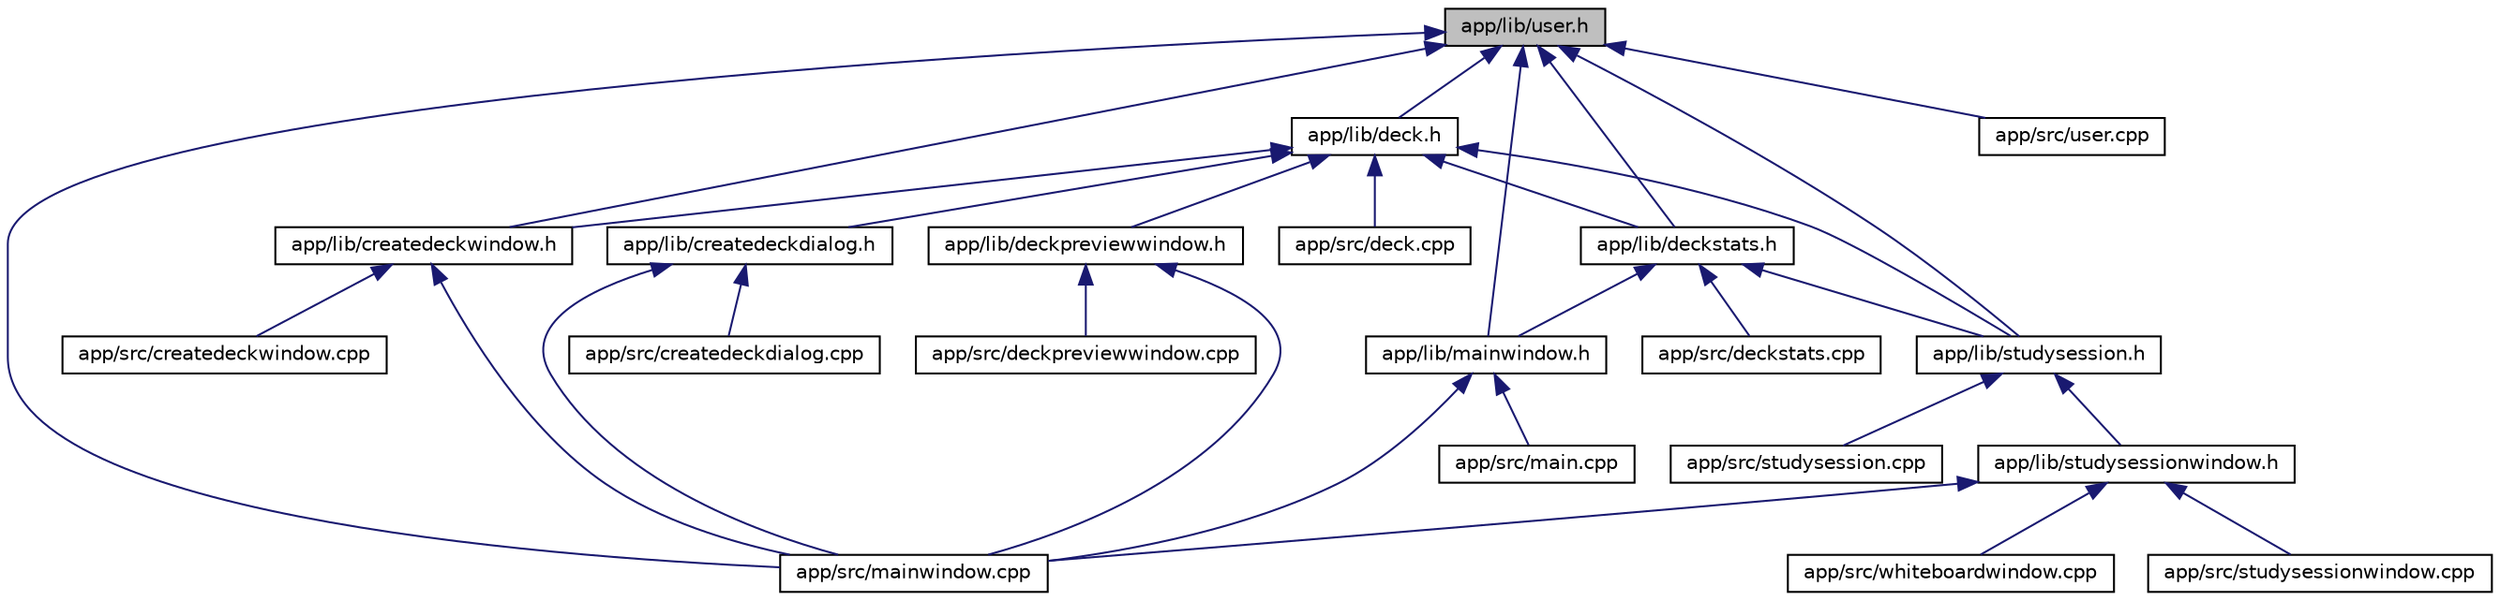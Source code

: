 digraph "app/lib/user.h"
{
 // LATEX_PDF_SIZE
  edge [fontname="Helvetica",fontsize="10",labelfontname="Helvetica",labelfontsize="10"];
  node [fontname="Helvetica",fontsize="10",shape=record];
  Node1 [label="app/lib/user.h",height=0.2,width=0.4,color="black", fillcolor="grey75", style="filled", fontcolor="black",tooltip=" "];
  Node1 -> Node2 [dir="back",color="midnightblue",fontsize="10",style="solid"];
  Node2 [label="app/lib/createdeckwindow.h",height=0.2,width=0.4,color="black", fillcolor="white", style="filled",URL="$createdeckwindow_8h.html",tooltip=" "];
  Node2 -> Node3 [dir="back",color="midnightblue",fontsize="10",style="solid"];
  Node3 [label="app/src/createdeckwindow.cpp",height=0.2,width=0.4,color="black", fillcolor="white", style="filled",URL="$createdeckwindow_8cpp.html",tooltip=" "];
  Node2 -> Node4 [dir="back",color="midnightblue",fontsize="10",style="solid"];
  Node4 [label="app/src/mainwindow.cpp",height=0.2,width=0.4,color="black", fillcolor="white", style="filled",URL="$mainwindow_8cpp.html",tooltip=" "];
  Node1 -> Node5 [dir="back",color="midnightblue",fontsize="10",style="solid"];
  Node5 [label="app/lib/deck.h",height=0.2,width=0.4,color="black", fillcolor="white", style="filled",URL="$deck_8h.html",tooltip=" "];
  Node5 -> Node6 [dir="back",color="midnightblue",fontsize="10",style="solid"];
  Node6 [label="app/lib/createdeckdialog.h",height=0.2,width=0.4,color="black", fillcolor="white", style="filled",URL="$createdeckdialog_8h.html",tooltip=" "];
  Node6 -> Node7 [dir="back",color="midnightblue",fontsize="10",style="solid"];
  Node7 [label="app/src/createdeckdialog.cpp",height=0.2,width=0.4,color="black", fillcolor="white", style="filled",URL="$createdeckdialog_8cpp.html",tooltip=" "];
  Node6 -> Node4 [dir="back",color="midnightblue",fontsize="10",style="solid"];
  Node5 -> Node2 [dir="back",color="midnightblue",fontsize="10",style="solid"];
  Node5 -> Node8 [dir="back",color="midnightblue",fontsize="10",style="solid"];
  Node8 [label="app/lib/deckpreviewwindow.h",height=0.2,width=0.4,color="black", fillcolor="white", style="filled",URL="$deckpreviewwindow_8h.html",tooltip=" "];
  Node8 -> Node9 [dir="back",color="midnightblue",fontsize="10",style="solid"];
  Node9 [label="app/src/deckpreviewwindow.cpp",height=0.2,width=0.4,color="black", fillcolor="white", style="filled",URL="$deckpreviewwindow_8cpp.html",tooltip=" "];
  Node8 -> Node4 [dir="back",color="midnightblue",fontsize="10",style="solid"];
  Node5 -> Node10 [dir="back",color="midnightblue",fontsize="10",style="solid"];
  Node10 [label="app/lib/deckstats.h",height=0.2,width=0.4,color="black", fillcolor="white", style="filled",URL="$deckstats_8h.html",tooltip=" "];
  Node10 -> Node11 [dir="back",color="midnightblue",fontsize="10",style="solid"];
  Node11 [label="app/lib/mainwindow.h",height=0.2,width=0.4,color="black", fillcolor="white", style="filled",URL="$mainwindow_8h.html",tooltip=" "];
  Node11 -> Node12 [dir="back",color="midnightblue",fontsize="10",style="solid"];
  Node12 [label="app/src/main.cpp",height=0.2,width=0.4,color="black", fillcolor="white", style="filled",URL="$main_8cpp.html",tooltip=" "];
  Node11 -> Node4 [dir="back",color="midnightblue",fontsize="10",style="solid"];
  Node10 -> Node13 [dir="back",color="midnightblue",fontsize="10",style="solid"];
  Node13 [label="app/lib/studysession.h",height=0.2,width=0.4,color="black", fillcolor="white", style="filled",URL="$studysession_8h.html",tooltip=" "];
  Node13 -> Node14 [dir="back",color="midnightblue",fontsize="10",style="solid"];
  Node14 [label="app/lib/studysessionwindow.h",height=0.2,width=0.4,color="black", fillcolor="white", style="filled",URL="$studysessionwindow_8h.html",tooltip=" "];
  Node14 -> Node4 [dir="back",color="midnightblue",fontsize="10",style="solid"];
  Node14 -> Node15 [dir="back",color="midnightblue",fontsize="10",style="solid"];
  Node15 [label="app/src/studysessionwindow.cpp",height=0.2,width=0.4,color="black", fillcolor="white", style="filled",URL="$studysessionwindow_8cpp.html",tooltip=" "];
  Node14 -> Node16 [dir="back",color="midnightblue",fontsize="10",style="solid"];
  Node16 [label="app/src/whiteboardwindow.cpp",height=0.2,width=0.4,color="black", fillcolor="white", style="filled",URL="$whiteboardwindow_8cpp.html",tooltip=" "];
  Node13 -> Node17 [dir="back",color="midnightblue",fontsize="10",style="solid"];
  Node17 [label="app/src/studysession.cpp",height=0.2,width=0.4,color="black", fillcolor="white", style="filled",URL="$studysession_8cpp.html",tooltip=" "];
  Node10 -> Node18 [dir="back",color="midnightblue",fontsize="10",style="solid"];
  Node18 [label="app/src/deckstats.cpp",height=0.2,width=0.4,color="black", fillcolor="white", style="filled",URL="$deckstats_8cpp.html",tooltip=" "];
  Node5 -> Node13 [dir="back",color="midnightblue",fontsize="10",style="solid"];
  Node5 -> Node19 [dir="back",color="midnightblue",fontsize="10",style="solid"];
  Node19 [label="app/src/deck.cpp",height=0.2,width=0.4,color="black", fillcolor="white", style="filled",URL="$deck_8cpp.html",tooltip=" "];
  Node1 -> Node10 [dir="back",color="midnightblue",fontsize="10",style="solid"];
  Node1 -> Node11 [dir="back",color="midnightblue",fontsize="10",style="solid"];
  Node1 -> Node13 [dir="back",color="midnightblue",fontsize="10",style="solid"];
  Node1 -> Node4 [dir="back",color="midnightblue",fontsize="10",style="solid"];
  Node1 -> Node20 [dir="back",color="midnightblue",fontsize="10",style="solid"];
  Node20 [label="app/src/user.cpp",height=0.2,width=0.4,color="black", fillcolor="white", style="filled",URL="$user_8cpp.html",tooltip=" "];
}
